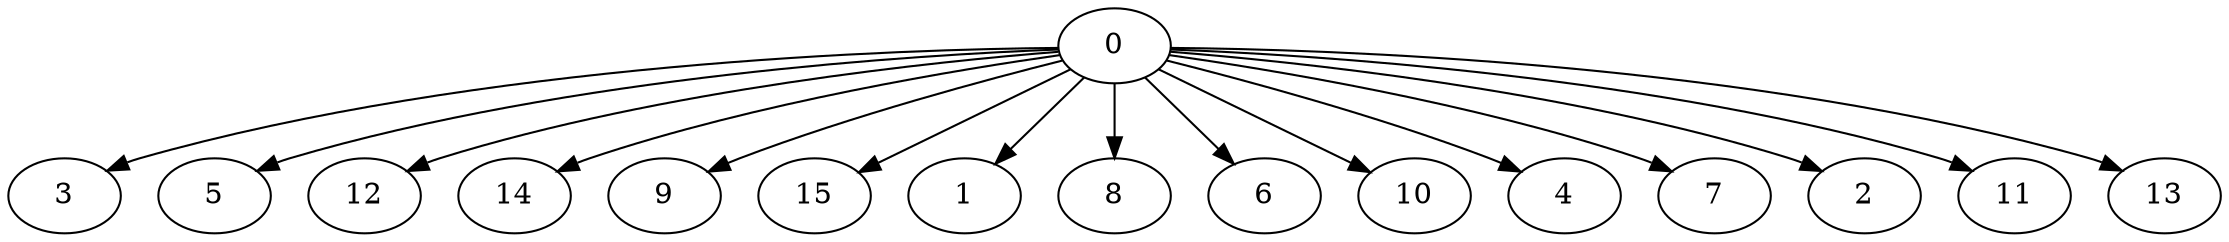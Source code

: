 digraph "Fork_Nodes_16_CCR_9.98_WeightType_Random" {
	graph ["Duplicate states"=0,
		GraphType=Fork,
		"Max states in OPEN"=0,
		Modes="120000ms; topo-ordered tasks, ; Pruning: task equivalence, fixed order ready list, ; F-value: ; Optimisation: best schedule length (\
SL) optimisation on equal, ",
		NumberOfTasks=16,
		"Pruned using list schedule length"=45,
		"States removed from OPEN"=0,
		TargetSystem="Homogeneous-2",
		"Time to schedule (ms)"=84,
		"Total idle time"=34,
		"Total schedule length"=73,
		"Total sequential time"=112,
		"Total states created"=144
	];
	0	["Finish time"=5,
		Processor=0,
		"Start time"=0,
		Weight=5];
	3	["Finish time"=65,
		Processor=0,
		"Start time"=55,
		Weight=10];
	0 -> 3	[Weight=119];
	5	["Finish time"=41,
		Processor=1,
		"Start time"=31,
		Weight=10];
	0 -> 5	[Weight=26];
	12	["Finish time"=23,
		Processor=0,
		"Start time"=13,
		Weight=10];
	0 -> 12	[Weight=92];
	14	["Finish time"=51,
		Processor=1,
		"Start time"=41,
		Weight=10];
	0 -> 14	[Weight=26];
	9	["Finish time"=32,
		Processor=0,
		"Start time"=23,
		Weight=9];
	0 -> 9	[Weight=92];
	15	["Finish time"=60,
		Processor=1,
		"Start time"=51,
		Weight=9];
	0 -> 15	[Weight=26];
	1	["Finish time"=68,
		Processor=1,
		"Start time"=60,
		Weight=8];
	0 -> 1	[Weight=53];
	8	["Finish time"=73,
		Processor=0,
		"Start time"=65,
		Weight=8];
	0 -> 8	[Weight=132];
	6	["Finish time"=52,
		Processor=0,
		"Start time"=45,
		Weight=7];
	0 -> 6	[Weight=105];
	10	["Finish time"=39,
		Processor=0,
		"Start time"=32,
		Weight=7];
	0 -> 10	[Weight=92];
	4	["Finish time"=45,
		Processor=0,
		"Start time"=39,
		Weight=6];
	0 -> 4	[Weight=92];
	7	["Finish time"=11,
		Processor=0,
		"Start time"=5,
		Weight=6];
	0 -> 7	[Weight=26];
	2	["Finish time"=55,
		Processor=0,
		"Start time"=52,
		Weight=3];
	0 -> 2	[Weight=105];
	11	["Finish time"=13,
		Processor=0,
		"Start time"=11,
		Weight=2];
	0 -> 11	[Weight=66];
	13	["Finish time"=73,
		Processor=1,
		"Start time"=71,
		Weight=2];
	0 -> 13	[Weight=66];
}

